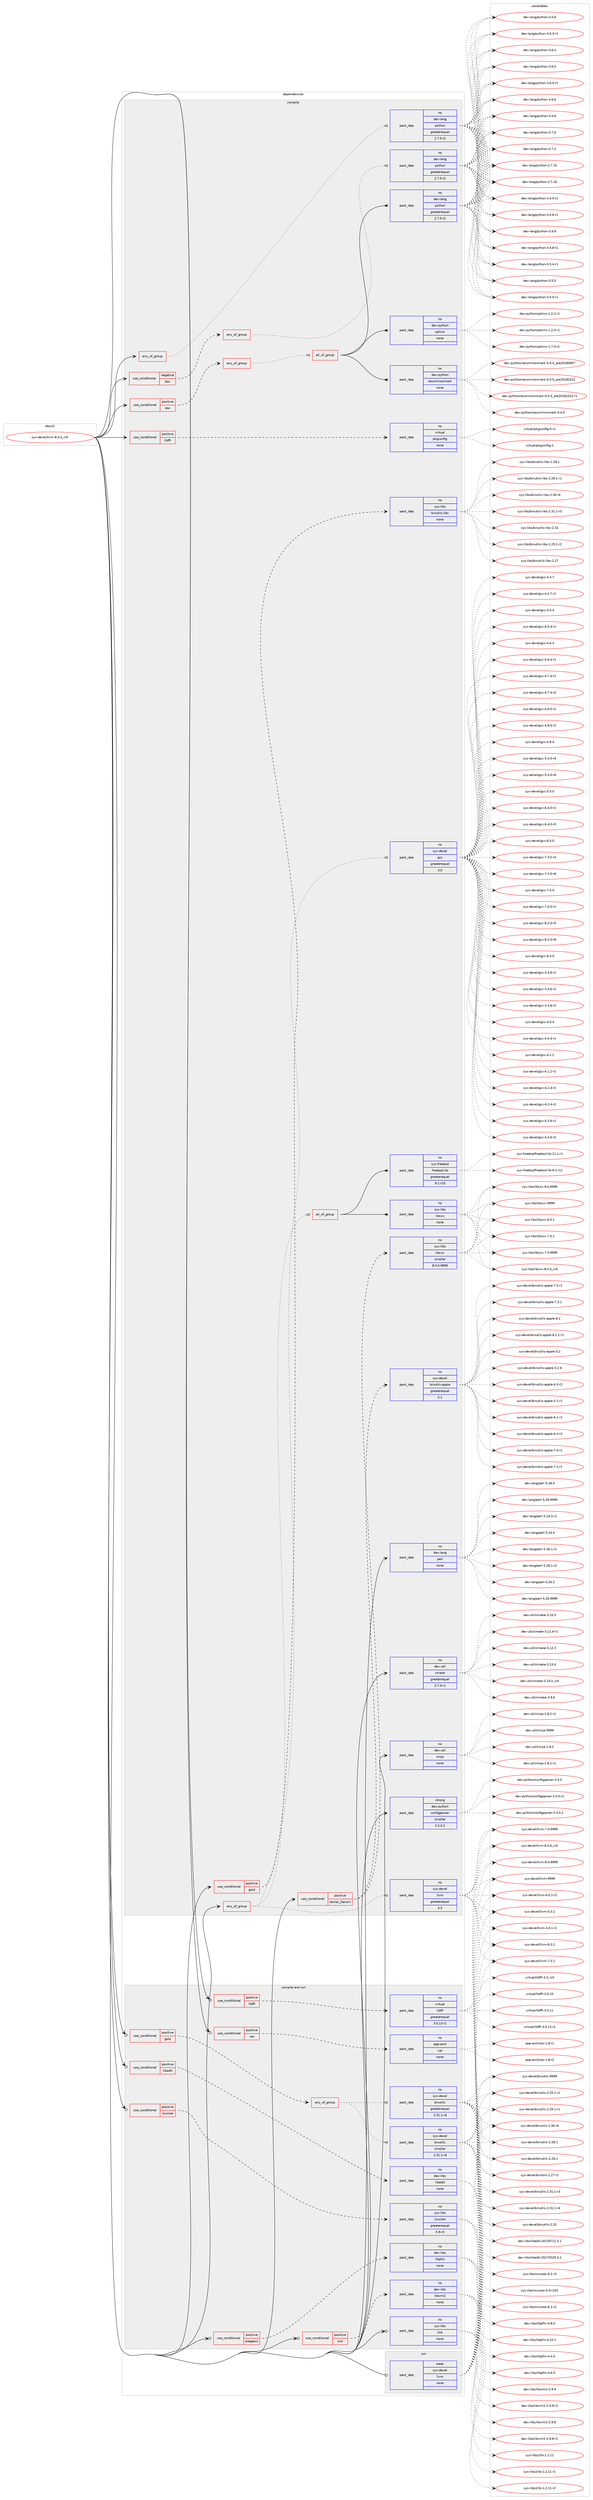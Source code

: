 digraph prolog {

# *************
# Graph options
# *************

newrank=true;
concentrate=true;
compound=true;
graph [rankdir=LR,fontname=Helvetica,fontsize=10,ranksep=1.5];#, ranksep=2.5, nodesep=0.2];
edge  [arrowhead=vee];
node  [fontname=Helvetica,fontsize=10];

# **********
# The ebuild
# **********

subgraph cluster_leftcol {
color=gray;
rank=same;
label=<<i>ebuild</i>>;
id [label="sys-devel/llvm-8.0.0_rc5", color=red, width=4, href="../sys-devel/llvm-8.0.0_rc5.svg"];
}

# ****************
# The dependencies
# ****************

subgraph cluster_midcol {
color=gray;
label=<<i>dependencies</i>>;
subgraph cluster_compile {
fillcolor="#eeeeee";
style=filled;
label=<<i>compile</i>>;
subgraph any65 {
dependency3183 [label=<<TABLE BORDER="0" CELLBORDER="1" CELLSPACING="0" CELLPADDING="4"><TR><TD CELLPADDING="10">any_of_group</TD></TR></TABLE>>, shape=none, color=red];subgraph pack2783 {
dependency3184 [label=<<TABLE BORDER="0" CELLBORDER="1" CELLSPACING="0" CELLPADDING="4" WIDTH="220"><TR><TD ROWSPAN="6" CELLPADDING="30">pack_dep</TD></TR><TR><TD WIDTH="110">no</TD></TR><TR><TD>dev-lang</TD></TR><TR><TD>python</TD></TR><TR><TD>greaterequal</TD></TR><TR><TD>2.7.5-r2</TD></TR></TABLE>>, shape=none, color=blue];
}
dependency3183:e -> dependency3184:w [weight=20,style="dotted",arrowhead="oinv"];
}
id:e -> dependency3183:w [weight=20,style="solid",arrowhead="vee"];
subgraph any66 {
dependency3185 [label=<<TABLE BORDER="0" CELLBORDER="1" CELLSPACING="0" CELLPADDING="4"><TR><TD CELLPADDING="10">any_of_group</TD></TR></TABLE>>, shape=none, color=red];subgraph pack2784 {
dependency3186 [label=<<TABLE BORDER="0" CELLBORDER="1" CELLSPACING="0" CELLPADDING="4" WIDTH="220"><TR><TD ROWSPAN="6" CELLPADDING="30">pack_dep</TD></TR><TR><TD WIDTH="110">no</TD></TR><TR><TD>sys-devel</TD></TR><TR><TD>gcc</TD></TR><TR><TD>greaterequal</TD></TR><TR><TD>3.0</TD></TR></TABLE>>, shape=none, color=blue];
}
dependency3185:e -> dependency3186:w [weight=20,style="dotted",arrowhead="oinv"];
subgraph pack2785 {
dependency3187 [label=<<TABLE BORDER="0" CELLBORDER="1" CELLSPACING="0" CELLPADDING="4" WIDTH="220"><TR><TD ROWSPAN="6" CELLPADDING="30">pack_dep</TD></TR><TR><TD WIDTH="110">no</TD></TR><TR><TD>sys-devel</TD></TR><TR><TD>llvm</TD></TR><TR><TD>greaterequal</TD></TR><TR><TD>3.5</TD></TR></TABLE>>, shape=none, color=blue];
}
dependency3185:e -> dependency3187:w [weight=20,style="dotted",arrowhead="oinv"];
subgraph all9 {
dependency3188 [label=<<TABLE BORDER="0" CELLBORDER="1" CELLSPACING="0" CELLPADDING="4"><TR><TD CELLPADDING="10">all_of_group</TD></TR></TABLE>>, shape=none, color=red];subgraph pack2786 {
dependency3189 [label=<<TABLE BORDER="0" CELLBORDER="1" CELLSPACING="0" CELLPADDING="4" WIDTH="220"><TR><TD ROWSPAN="6" CELLPADDING="30">pack_dep</TD></TR><TR><TD WIDTH="110">no</TD></TR><TR><TD>sys-freebsd</TD></TR><TR><TD>freebsd-lib</TD></TR><TR><TD>greaterequal</TD></TR><TR><TD>9.1-r10</TD></TR></TABLE>>, shape=none, color=blue];
}
dependency3188:e -> dependency3189:w [weight=20,style="solid",arrowhead="inv"];
subgraph pack2787 {
dependency3190 [label=<<TABLE BORDER="0" CELLBORDER="1" CELLSPACING="0" CELLPADDING="4" WIDTH="220"><TR><TD ROWSPAN="6" CELLPADDING="30">pack_dep</TD></TR><TR><TD WIDTH="110">no</TD></TR><TR><TD>sys-libs</TD></TR><TR><TD>libcxx</TD></TR><TR><TD>none</TD></TR><TR><TD></TD></TR></TABLE>>, shape=none, color=blue];
}
dependency3188:e -> dependency3190:w [weight=20,style="solid",arrowhead="inv"];
}
dependency3185:e -> dependency3188:w [weight=20,style="dotted",arrowhead="oinv"];
}
id:e -> dependency3185:w [weight=20,style="solid",arrowhead="vee"];
subgraph cond329 {
dependency3191 [label=<<TABLE BORDER="0" CELLBORDER="1" CELLSPACING="0" CELLPADDING="4"><TR><TD ROWSPAN="3" CELLPADDING="10">use_conditional</TD></TR><TR><TD>negative</TD></TR><TR><TD>doc</TD></TR></TABLE>>, shape=none, color=red];
subgraph any67 {
dependency3192 [label=<<TABLE BORDER="0" CELLBORDER="1" CELLSPACING="0" CELLPADDING="4"><TR><TD CELLPADDING="10">any_of_group</TD></TR></TABLE>>, shape=none, color=red];subgraph pack2788 {
dependency3193 [label=<<TABLE BORDER="0" CELLBORDER="1" CELLSPACING="0" CELLPADDING="4" WIDTH="220"><TR><TD ROWSPAN="6" CELLPADDING="30">pack_dep</TD></TR><TR><TD WIDTH="110">no</TD></TR><TR><TD>dev-lang</TD></TR><TR><TD>python</TD></TR><TR><TD>greaterequal</TD></TR><TR><TD>2.7.5-r2</TD></TR></TABLE>>, shape=none, color=blue];
}
dependency3192:e -> dependency3193:w [weight=20,style="dotted",arrowhead="oinv"];
}
dependency3191:e -> dependency3192:w [weight=20,style="dashed",arrowhead="vee"];
}
id:e -> dependency3191:w [weight=20,style="solid",arrowhead="vee"];
subgraph cond330 {
dependency3194 [label=<<TABLE BORDER="0" CELLBORDER="1" CELLSPACING="0" CELLPADDING="4"><TR><TD ROWSPAN="3" CELLPADDING="10">use_conditional</TD></TR><TR><TD>positive</TD></TR><TR><TD>doc</TD></TR></TABLE>>, shape=none, color=red];
subgraph any68 {
dependency3195 [label=<<TABLE BORDER="0" CELLBORDER="1" CELLSPACING="0" CELLPADDING="4"><TR><TD CELLPADDING="10">any_of_group</TD></TR></TABLE>>, shape=none, color=red];subgraph all10 {
dependency3196 [label=<<TABLE BORDER="0" CELLBORDER="1" CELLSPACING="0" CELLPADDING="4"><TR><TD CELLPADDING="10">all_of_group</TD></TR></TABLE>>, shape=none, color=red];subgraph pack2789 {
dependency3197 [label=<<TABLE BORDER="0" CELLBORDER="1" CELLSPACING="0" CELLPADDING="4" WIDTH="220"><TR><TD ROWSPAN="6" CELLPADDING="30">pack_dep</TD></TR><TR><TD WIDTH="110">no</TD></TR><TR><TD>dev-lang</TD></TR><TR><TD>python</TD></TR><TR><TD>greaterequal</TD></TR><TR><TD>2.7.5-r2</TD></TR></TABLE>>, shape=none, color=blue];
}
dependency3196:e -> dependency3197:w [weight=20,style="solid",arrowhead="inv"];
subgraph pack2790 {
dependency3198 [label=<<TABLE BORDER="0" CELLBORDER="1" CELLSPACING="0" CELLPADDING="4" WIDTH="220"><TR><TD ROWSPAN="6" CELLPADDING="30">pack_dep</TD></TR><TR><TD WIDTH="110">no</TD></TR><TR><TD>dev-python</TD></TR><TR><TD>recommonmark</TD></TR><TR><TD>none</TD></TR><TR><TD></TD></TR></TABLE>>, shape=none, color=blue];
}
dependency3196:e -> dependency3198:w [weight=20,style="solid",arrowhead="inv"];
subgraph pack2791 {
dependency3199 [label=<<TABLE BORDER="0" CELLBORDER="1" CELLSPACING="0" CELLPADDING="4" WIDTH="220"><TR><TD ROWSPAN="6" CELLPADDING="30">pack_dep</TD></TR><TR><TD WIDTH="110">no</TD></TR><TR><TD>dev-python</TD></TR><TR><TD>sphinx</TD></TR><TR><TD>none</TD></TR><TR><TD></TD></TR></TABLE>>, shape=none, color=blue];
}
dependency3196:e -> dependency3199:w [weight=20,style="solid",arrowhead="inv"];
}
dependency3195:e -> dependency3196:w [weight=20,style="dotted",arrowhead="oinv"];
}
dependency3194:e -> dependency3195:w [weight=20,style="dashed",arrowhead="vee"];
}
id:e -> dependency3194:w [weight=20,style="solid",arrowhead="vee"];
subgraph cond331 {
dependency3200 [label=<<TABLE BORDER="0" CELLBORDER="1" CELLSPACING="0" CELLPADDING="4"><TR><TD ROWSPAN="3" CELLPADDING="10">use_conditional</TD></TR><TR><TD>positive</TD></TR><TR><TD>gold</TD></TR></TABLE>>, shape=none, color=red];
subgraph pack2792 {
dependency3201 [label=<<TABLE BORDER="0" CELLBORDER="1" CELLSPACING="0" CELLPADDING="4" WIDTH="220"><TR><TD ROWSPAN="6" CELLPADDING="30">pack_dep</TD></TR><TR><TD WIDTH="110">no</TD></TR><TR><TD>sys-libs</TD></TR><TR><TD>binutils-libs</TD></TR><TR><TD>none</TD></TR><TR><TD></TD></TR></TABLE>>, shape=none, color=blue];
}
dependency3200:e -> dependency3201:w [weight=20,style="dashed",arrowhead="vee"];
}
id:e -> dependency3200:w [weight=20,style="solid",arrowhead="vee"];
subgraph cond332 {
dependency3202 [label=<<TABLE BORDER="0" CELLBORDER="1" CELLSPACING="0" CELLPADDING="4"><TR><TD ROWSPAN="3" CELLPADDING="10">use_conditional</TD></TR><TR><TD>positive</TD></TR><TR><TD>kernel_Darwin</TD></TR></TABLE>>, shape=none, color=red];
subgraph pack2793 {
dependency3203 [label=<<TABLE BORDER="0" CELLBORDER="1" CELLSPACING="0" CELLPADDING="4" WIDTH="220"><TR><TD ROWSPAN="6" CELLPADDING="30">pack_dep</TD></TR><TR><TD WIDTH="110">no</TD></TR><TR><TD>sys-libs</TD></TR><TR><TD>libcxx</TD></TR><TR><TD>smaller</TD></TR><TR><TD>8.0.0.9999</TD></TR></TABLE>>, shape=none, color=blue];
}
dependency3202:e -> dependency3203:w [weight=20,style="dashed",arrowhead="vee"];
subgraph pack2794 {
dependency3204 [label=<<TABLE BORDER="0" CELLBORDER="1" CELLSPACING="0" CELLPADDING="4" WIDTH="220"><TR><TD ROWSPAN="6" CELLPADDING="30">pack_dep</TD></TR><TR><TD WIDTH="110">no</TD></TR><TR><TD>sys-devel</TD></TR><TR><TD>binutils-apple</TD></TR><TR><TD>greaterequal</TD></TR><TR><TD>5.1</TD></TR></TABLE>>, shape=none, color=blue];
}
dependency3202:e -> dependency3204:w [weight=20,style="dashed",arrowhead="vee"];
}
id:e -> dependency3202:w [weight=20,style="solid",arrowhead="vee"];
subgraph cond333 {
dependency3205 [label=<<TABLE BORDER="0" CELLBORDER="1" CELLSPACING="0" CELLPADDING="4"><TR><TD ROWSPAN="3" CELLPADDING="10">use_conditional</TD></TR><TR><TD>positive</TD></TR><TR><TD>libffi</TD></TR></TABLE>>, shape=none, color=red];
subgraph pack2795 {
dependency3206 [label=<<TABLE BORDER="0" CELLBORDER="1" CELLSPACING="0" CELLPADDING="4" WIDTH="220"><TR><TD ROWSPAN="6" CELLPADDING="30">pack_dep</TD></TR><TR><TD WIDTH="110">no</TD></TR><TR><TD>virtual</TD></TR><TR><TD>pkgconfig</TD></TR><TR><TD>none</TD></TR><TR><TD></TD></TR></TABLE>>, shape=none, color=blue];
}
dependency3205:e -> dependency3206:w [weight=20,style="dashed",arrowhead="vee"];
}
id:e -> dependency3205:w [weight=20,style="solid",arrowhead="vee"];
subgraph pack2796 {
dependency3207 [label=<<TABLE BORDER="0" CELLBORDER="1" CELLSPACING="0" CELLPADDING="4" WIDTH="220"><TR><TD ROWSPAN="6" CELLPADDING="30">pack_dep</TD></TR><TR><TD WIDTH="110">no</TD></TR><TR><TD>dev-lang</TD></TR><TR><TD>perl</TD></TR><TR><TD>none</TD></TR><TR><TD></TD></TR></TABLE>>, shape=none, color=blue];
}
id:e -> dependency3207:w [weight=20,style="solid",arrowhead="vee"];
subgraph pack2797 {
dependency3208 [label=<<TABLE BORDER="0" CELLBORDER="1" CELLSPACING="0" CELLPADDING="4" WIDTH="220"><TR><TD ROWSPAN="6" CELLPADDING="30">pack_dep</TD></TR><TR><TD WIDTH="110">no</TD></TR><TR><TD>dev-util</TD></TR><TR><TD>cmake</TD></TR><TR><TD>greaterequal</TD></TR><TR><TD>3.7.0-r1</TD></TR></TABLE>>, shape=none, color=blue];
}
id:e -> dependency3208:w [weight=20,style="solid",arrowhead="vee"];
subgraph pack2798 {
dependency3209 [label=<<TABLE BORDER="0" CELLBORDER="1" CELLSPACING="0" CELLPADDING="4" WIDTH="220"><TR><TD ROWSPAN="6" CELLPADDING="30">pack_dep</TD></TR><TR><TD WIDTH="110">no</TD></TR><TR><TD>dev-util</TD></TR><TR><TD>ninja</TD></TR><TR><TD>none</TD></TR><TR><TD></TD></TR></TABLE>>, shape=none, color=blue];
}
id:e -> dependency3209:w [weight=20,style="solid",arrowhead="vee"];
subgraph pack2799 {
dependency3210 [label=<<TABLE BORDER="0" CELLBORDER="1" CELLSPACING="0" CELLPADDING="4" WIDTH="220"><TR><TD ROWSPAN="6" CELLPADDING="30">pack_dep</TD></TR><TR><TD WIDTH="110">strong</TD></TR><TR><TD>dev-python</TD></TR><TR><TD>configparser</TD></TR><TR><TD>smaller</TD></TR><TR><TD>3.3.0.2</TD></TR></TABLE>>, shape=none, color=blue];
}
id:e -> dependency3210:w [weight=20,style="solid",arrowhead="vee"];
}
subgraph cluster_compileandrun {
fillcolor="#eeeeee";
style=filled;
label=<<i>compile and run</i>>;
subgraph cond334 {
dependency3211 [label=<<TABLE BORDER="0" CELLBORDER="1" CELLSPACING="0" CELLPADDING="4"><TR><TD ROWSPAN="3" CELLPADDING="10">use_conditional</TD></TR><TR><TD>positive</TD></TR><TR><TD>exegesis</TD></TR></TABLE>>, shape=none, color=red];
subgraph pack2800 {
dependency3212 [label=<<TABLE BORDER="0" CELLBORDER="1" CELLSPACING="0" CELLPADDING="4" WIDTH="220"><TR><TD ROWSPAN="6" CELLPADDING="30">pack_dep</TD></TR><TR><TD WIDTH="110">no</TD></TR><TR><TD>dev-libs</TD></TR><TR><TD>libpfm</TD></TR><TR><TD>none</TD></TR><TR><TD></TD></TR></TABLE>>, shape=none, color=blue];
}
dependency3211:e -> dependency3212:w [weight=20,style="dashed",arrowhead="vee"];
}
id:e -> dependency3211:w [weight=20,style="solid",arrowhead="odotvee"];
subgraph cond335 {
dependency3213 [label=<<TABLE BORDER="0" CELLBORDER="1" CELLSPACING="0" CELLPADDING="4"><TR><TD ROWSPAN="3" CELLPADDING="10">use_conditional</TD></TR><TR><TD>positive</TD></TR><TR><TD>gold</TD></TR></TABLE>>, shape=none, color=red];
subgraph any69 {
dependency3214 [label=<<TABLE BORDER="0" CELLBORDER="1" CELLSPACING="0" CELLPADDING="4"><TR><TD CELLPADDING="10">any_of_group</TD></TR></TABLE>>, shape=none, color=red];subgraph pack2801 {
dependency3215 [label=<<TABLE BORDER="0" CELLBORDER="1" CELLSPACING="0" CELLPADDING="4" WIDTH="220"><TR><TD ROWSPAN="6" CELLPADDING="30">pack_dep</TD></TR><TR><TD WIDTH="110">no</TD></TR><TR><TD>sys-devel</TD></TR><TR><TD>binutils</TD></TR><TR><TD>greaterequal</TD></TR><TR><TD>2.31.1-r4</TD></TR></TABLE>>, shape=none, color=blue];
}
dependency3214:e -> dependency3215:w [weight=20,style="dotted",arrowhead="oinv"];
subgraph pack2802 {
dependency3216 [label=<<TABLE BORDER="0" CELLBORDER="1" CELLSPACING="0" CELLPADDING="4" WIDTH="220"><TR><TD ROWSPAN="6" CELLPADDING="30">pack_dep</TD></TR><TR><TD WIDTH="110">no</TD></TR><TR><TD>sys-devel</TD></TR><TR><TD>binutils</TD></TR><TR><TD>smaller</TD></TR><TR><TD>2.31.1-r4</TD></TR></TABLE>>, shape=none, color=blue];
}
dependency3214:e -> dependency3216:w [weight=20,style="dotted",arrowhead="oinv"];
}
dependency3213:e -> dependency3214:w [weight=20,style="dashed",arrowhead="vee"];
}
id:e -> dependency3213:w [weight=20,style="solid",arrowhead="odotvee"];
subgraph cond336 {
dependency3217 [label=<<TABLE BORDER="0" CELLBORDER="1" CELLSPACING="0" CELLPADDING="4"><TR><TD ROWSPAN="3" CELLPADDING="10">use_conditional</TD></TR><TR><TD>positive</TD></TR><TR><TD>libedit</TD></TR></TABLE>>, shape=none, color=red];
subgraph pack2803 {
dependency3218 [label=<<TABLE BORDER="0" CELLBORDER="1" CELLSPACING="0" CELLPADDING="4" WIDTH="220"><TR><TD ROWSPAN="6" CELLPADDING="30">pack_dep</TD></TR><TR><TD WIDTH="110">no</TD></TR><TR><TD>dev-libs</TD></TR><TR><TD>libedit</TD></TR><TR><TD>none</TD></TR><TR><TD></TD></TR></TABLE>>, shape=none, color=blue];
}
dependency3217:e -> dependency3218:w [weight=20,style="dashed",arrowhead="vee"];
}
id:e -> dependency3217:w [weight=20,style="solid",arrowhead="odotvee"];
subgraph cond337 {
dependency3219 [label=<<TABLE BORDER="0" CELLBORDER="1" CELLSPACING="0" CELLPADDING="4"><TR><TD ROWSPAN="3" CELLPADDING="10">use_conditional</TD></TR><TR><TD>positive</TD></TR><TR><TD>libffi</TD></TR></TABLE>>, shape=none, color=red];
subgraph pack2804 {
dependency3220 [label=<<TABLE BORDER="0" CELLBORDER="1" CELLSPACING="0" CELLPADDING="4" WIDTH="220"><TR><TD ROWSPAN="6" CELLPADDING="30">pack_dep</TD></TR><TR><TD WIDTH="110">no</TD></TR><TR><TD>virtual</TD></TR><TR><TD>libffi</TD></TR><TR><TD>greaterequal</TD></TR><TR><TD>3.0.13-r1</TD></TR></TABLE>>, shape=none, color=blue];
}
dependency3219:e -> dependency3220:w [weight=20,style="dashed",arrowhead="vee"];
}
id:e -> dependency3219:w [weight=20,style="solid",arrowhead="odotvee"];
subgraph cond338 {
dependency3221 [label=<<TABLE BORDER="0" CELLBORDER="1" CELLSPACING="0" CELLPADDING="4"><TR><TD ROWSPAN="3" CELLPADDING="10">use_conditional</TD></TR><TR><TD>positive</TD></TR><TR><TD>ncurses</TD></TR></TABLE>>, shape=none, color=red];
subgraph pack2805 {
dependency3222 [label=<<TABLE BORDER="0" CELLBORDER="1" CELLSPACING="0" CELLPADDING="4" WIDTH="220"><TR><TD ROWSPAN="6" CELLPADDING="30">pack_dep</TD></TR><TR><TD WIDTH="110">no</TD></TR><TR><TD>sys-libs</TD></TR><TR><TD>ncurses</TD></TR><TR><TD>greaterequal</TD></TR><TR><TD>5.9-r3</TD></TR></TABLE>>, shape=none, color=blue];
}
dependency3221:e -> dependency3222:w [weight=20,style="dashed",arrowhead="vee"];
}
id:e -> dependency3221:w [weight=20,style="solid",arrowhead="odotvee"];
subgraph cond339 {
dependency3223 [label=<<TABLE BORDER="0" CELLBORDER="1" CELLSPACING="0" CELLPADDING="4"><TR><TD ROWSPAN="3" CELLPADDING="10">use_conditional</TD></TR><TR><TD>positive</TD></TR><TR><TD>xar</TD></TR></TABLE>>, shape=none, color=red];
subgraph pack2806 {
dependency3224 [label=<<TABLE BORDER="0" CELLBORDER="1" CELLSPACING="0" CELLPADDING="4" WIDTH="220"><TR><TD ROWSPAN="6" CELLPADDING="30">pack_dep</TD></TR><TR><TD WIDTH="110">no</TD></TR><TR><TD>app-arch</TD></TR><TR><TD>xar</TD></TR><TR><TD>none</TD></TR><TR><TD></TD></TR></TABLE>>, shape=none, color=blue];
}
dependency3223:e -> dependency3224:w [weight=20,style="dashed",arrowhead="vee"];
}
id:e -> dependency3223:w [weight=20,style="solid",arrowhead="odotvee"];
subgraph cond340 {
dependency3225 [label=<<TABLE BORDER="0" CELLBORDER="1" CELLSPACING="0" CELLPADDING="4"><TR><TD ROWSPAN="3" CELLPADDING="10">use_conditional</TD></TR><TR><TD>positive</TD></TR><TR><TD>xml</TD></TR></TABLE>>, shape=none, color=red];
subgraph pack2807 {
dependency3226 [label=<<TABLE BORDER="0" CELLBORDER="1" CELLSPACING="0" CELLPADDING="4" WIDTH="220"><TR><TD ROWSPAN="6" CELLPADDING="30">pack_dep</TD></TR><TR><TD WIDTH="110">no</TD></TR><TR><TD>dev-libs</TD></TR><TR><TD>libxml2</TD></TR><TR><TD>none</TD></TR><TR><TD></TD></TR></TABLE>>, shape=none, color=blue];
}
dependency3225:e -> dependency3226:w [weight=20,style="dashed",arrowhead="vee"];
}
id:e -> dependency3225:w [weight=20,style="solid",arrowhead="odotvee"];
subgraph pack2808 {
dependency3227 [label=<<TABLE BORDER="0" CELLBORDER="1" CELLSPACING="0" CELLPADDING="4" WIDTH="220"><TR><TD ROWSPAN="6" CELLPADDING="30">pack_dep</TD></TR><TR><TD WIDTH="110">no</TD></TR><TR><TD>sys-libs</TD></TR><TR><TD>zlib</TD></TR><TR><TD>none</TD></TR><TR><TD></TD></TR></TABLE>>, shape=none, color=blue];
}
id:e -> dependency3227:w [weight=20,style="solid",arrowhead="odotvee"];
}
subgraph cluster_run {
fillcolor="#eeeeee";
style=filled;
label=<<i>run</i>>;
subgraph pack2809 {
dependency3228 [label=<<TABLE BORDER="0" CELLBORDER="1" CELLSPACING="0" CELLPADDING="4" WIDTH="220"><TR><TD ROWSPAN="6" CELLPADDING="30">pack_dep</TD></TR><TR><TD WIDTH="110">weak</TD></TR><TR><TD>sys-devel</TD></TR><TR><TD>llvm</TD></TR><TR><TD>none</TD></TR><TR><TD></TD></TR></TABLE>>, shape=none, color=blue];
}
id:e -> dependency3228:w [weight=20,style="solid",arrowhead="odot"];
}
}

# **************
# The candidates
# **************

subgraph cluster_choices {
rank=same;
color=gray;
label=<<i>candidates</i>>;

subgraph choice2783 {
color=black;
nodesep=1;
choice10010111845108971101034711212111610411111045504655464953 [label="dev-lang/python-2.7.15", color=red, width=4,href="../dev-lang/python-2.7.15.svg"];
choice10010111845108971101034711212111610411111045504655464954 [label="dev-lang/python-2.7.16", color=red, width=4,href="../dev-lang/python-2.7.16.svg"];
choice1001011184510897110103471121211161041111104551465246534511449 [label="dev-lang/python-3.4.5-r1", color=red, width=4,href="../dev-lang/python-3.4.5-r1.svg"];
choice1001011184510897110103471121211161041111104551465246544511449 [label="dev-lang/python-3.4.6-r1", color=red, width=4,href="../dev-lang/python-3.4.6-r1.svg"];
choice100101118451089711010347112121116104111110455146524656 [label="dev-lang/python-3.4.8", color=red, width=4,href="../dev-lang/python-3.4.8.svg"];
choice1001011184510897110103471121211161041111104551465246564511449 [label="dev-lang/python-3.4.8-r1", color=red, width=4,href="../dev-lang/python-3.4.8-r1.svg"];
choice1001011184510897110103471121211161041111104551465346524511449 [label="dev-lang/python-3.5.4-r1", color=red, width=4,href="../dev-lang/python-3.5.4-r1.svg"];
choice100101118451089711010347112121116104111110455146534653 [label="dev-lang/python-3.5.5", color=red, width=4,href="../dev-lang/python-3.5.5.svg"];
choice1001011184510897110103471121211161041111104551465346534511449 [label="dev-lang/python-3.5.5-r1", color=red, width=4,href="../dev-lang/python-3.5.5-r1.svg"];
choice100101118451089711010347112121116104111110455146534654 [label="dev-lang/python-3.5.6", color=red, width=4,href="../dev-lang/python-3.5.6.svg"];
choice1001011184510897110103471121211161041111104551465446514511449 [label="dev-lang/python-3.6.3-r1", color=red, width=4,href="../dev-lang/python-3.6.3-r1.svg"];
choice100101118451089711010347112121116104111110455146544652 [label="dev-lang/python-3.6.4", color=red, width=4,href="../dev-lang/python-3.6.4.svg"];
choice100101118451089711010347112121116104111110455146544653 [label="dev-lang/python-3.6.5", color=red, width=4,href="../dev-lang/python-3.6.5.svg"];
choice1001011184510897110103471121211161041111104551465446534511449 [label="dev-lang/python-3.6.5-r1", color=red, width=4,href="../dev-lang/python-3.6.5-r1.svg"];
choice100101118451089711010347112121116104111110455146544654 [label="dev-lang/python-3.6.6", color=red, width=4,href="../dev-lang/python-3.6.6.svg"];
choice100101118451089711010347112121116104111110455146544656 [label="dev-lang/python-3.6.8", color=red, width=4,href="../dev-lang/python-3.6.8.svg"];
choice100101118451089711010347112121116104111110455146554648 [label="dev-lang/python-3.7.0", color=red, width=4,href="../dev-lang/python-3.7.0.svg"];
choice100101118451089711010347112121116104111110455146554650 [label="dev-lang/python-3.7.2", color=red, width=4,href="../dev-lang/python-3.7.2.svg"];
dependency3184:e -> choice10010111845108971101034711212111610411111045504655464953:w [style=dotted,weight="100"];
dependency3184:e -> choice10010111845108971101034711212111610411111045504655464954:w [style=dotted,weight="100"];
dependency3184:e -> choice1001011184510897110103471121211161041111104551465246534511449:w [style=dotted,weight="100"];
dependency3184:e -> choice1001011184510897110103471121211161041111104551465246544511449:w [style=dotted,weight="100"];
dependency3184:e -> choice100101118451089711010347112121116104111110455146524656:w [style=dotted,weight="100"];
dependency3184:e -> choice1001011184510897110103471121211161041111104551465246564511449:w [style=dotted,weight="100"];
dependency3184:e -> choice1001011184510897110103471121211161041111104551465346524511449:w [style=dotted,weight="100"];
dependency3184:e -> choice100101118451089711010347112121116104111110455146534653:w [style=dotted,weight="100"];
dependency3184:e -> choice1001011184510897110103471121211161041111104551465346534511449:w [style=dotted,weight="100"];
dependency3184:e -> choice100101118451089711010347112121116104111110455146534654:w [style=dotted,weight="100"];
dependency3184:e -> choice1001011184510897110103471121211161041111104551465446514511449:w [style=dotted,weight="100"];
dependency3184:e -> choice100101118451089711010347112121116104111110455146544652:w [style=dotted,weight="100"];
dependency3184:e -> choice100101118451089711010347112121116104111110455146544653:w [style=dotted,weight="100"];
dependency3184:e -> choice1001011184510897110103471121211161041111104551465446534511449:w [style=dotted,weight="100"];
dependency3184:e -> choice100101118451089711010347112121116104111110455146544654:w [style=dotted,weight="100"];
dependency3184:e -> choice100101118451089711010347112121116104111110455146544656:w [style=dotted,weight="100"];
dependency3184:e -> choice100101118451089711010347112121116104111110455146554648:w [style=dotted,weight="100"];
dependency3184:e -> choice100101118451089711010347112121116104111110455146554650:w [style=dotted,weight="100"];
}
subgraph choice2784 {
color=black;
nodesep=1;
choice115121115451001011181011084710399994551465146544511449 [label="sys-devel/gcc-3.3.6-r1", color=red, width=4,href="../sys-devel/gcc-3.3.6-r1.svg"];
choice115121115451001011181011084710399994551465146544511450 [label="sys-devel/gcc-3.3.6-r2", color=red, width=4,href="../sys-devel/gcc-3.3.6-r2.svg"];
choice115121115451001011181011084710399994551465246544511450 [label="sys-devel/gcc-3.4.6-r2", color=red, width=4,href="../sys-devel/gcc-3.4.6-r2.svg"];
choice11512111545100101118101108471039999455246484652 [label="sys-devel/gcc-4.0.4", color=red, width=4,href="../sys-devel/gcc-4.0.4.svg"];
choice115121115451001011181011084710399994552464846524511449 [label="sys-devel/gcc-4.0.4-r1", color=red, width=4,href="../sys-devel/gcc-4.0.4-r1.svg"];
choice11512111545100101118101108471039999455246494650 [label="sys-devel/gcc-4.1.2", color=red, width=4,href="../sys-devel/gcc-4.1.2.svg"];
choice115121115451001011181011084710399994552464946504511449 [label="sys-devel/gcc-4.1.2-r1", color=red, width=4,href="../sys-devel/gcc-4.1.2-r1.svg"];
choice115121115451001011181011084710399994552465046524511449 [label="sys-devel/gcc-4.2.4-r1", color=red, width=4,href="../sys-devel/gcc-4.2.4-r1.svg"];
choice115121115451001011181011084710399994552465046524511450 [label="sys-devel/gcc-4.2.4-r2", color=red, width=4,href="../sys-devel/gcc-4.2.4-r2.svg"];
choice115121115451001011181011084710399994552465146544511449 [label="sys-devel/gcc-4.3.6-r1", color=red, width=4,href="../sys-devel/gcc-4.3.6-r1.svg"];
choice115121115451001011181011084710399994552465146544511450 [label="sys-devel/gcc-4.3.6-r2", color=red, width=4,href="../sys-devel/gcc-4.3.6-r2.svg"];
choice11512111545100101118101108471039999455246524655 [label="sys-devel/gcc-4.4.7", color=red, width=4,href="../sys-devel/gcc-4.4.7.svg"];
choice115121115451001011181011084710399994552465246554511449 [label="sys-devel/gcc-4.4.7-r1", color=red, width=4,href="../sys-devel/gcc-4.4.7-r1.svg"];
choice11512111545100101118101108471039999455246534652 [label="sys-devel/gcc-4.5.4", color=red, width=4,href="../sys-devel/gcc-4.5.4.svg"];
choice115121115451001011181011084710399994552465346524511449 [label="sys-devel/gcc-4.5.4-r1", color=red, width=4,href="../sys-devel/gcc-4.5.4-r1.svg"];
choice11512111545100101118101108471039999455246544652 [label="sys-devel/gcc-4.6.4", color=red, width=4,href="../sys-devel/gcc-4.6.4.svg"];
choice115121115451001011181011084710399994552465446524511449 [label="sys-devel/gcc-4.6.4-r1", color=red, width=4,href="../sys-devel/gcc-4.6.4-r1.svg"];
choice115121115451001011181011084710399994552465546524511449 [label="sys-devel/gcc-4.7.4-r1", color=red, width=4,href="../sys-devel/gcc-4.7.4-r1.svg"];
choice115121115451001011181011084710399994552465546524511450 [label="sys-devel/gcc-4.7.4-r2", color=red, width=4,href="../sys-devel/gcc-4.7.4-r2.svg"];
choice115121115451001011181011084710399994552465646534511449 [label="sys-devel/gcc-4.8.5-r1", color=red, width=4,href="../sys-devel/gcc-4.8.5-r1.svg"];
choice115121115451001011181011084710399994552465646534511450 [label="sys-devel/gcc-4.8.5-r2", color=red, width=4,href="../sys-devel/gcc-4.8.5-r2.svg"];
choice11512111545100101118101108471039999455246574652 [label="sys-devel/gcc-4.9.4", color=red, width=4,href="../sys-devel/gcc-4.9.4.svg"];
choice115121115451001011181011084710399994553465246484511452 [label="sys-devel/gcc-5.4.0-r4", color=red, width=4,href="../sys-devel/gcc-5.4.0-r4.svg"];
choice115121115451001011181011084710399994553465246484511454 [label="sys-devel/gcc-5.4.0-r6", color=red, width=4,href="../sys-devel/gcc-5.4.0-r6.svg"];
choice11512111545100101118101108471039999455346534648 [label="sys-devel/gcc-5.5.0", color=red, width=4,href="../sys-devel/gcc-5.5.0.svg"];
choice115121115451001011181011084710399994554465246484511449 [label="sys-devel/gcc-6.4.0-r1", color=red, width=4,href="../sys-devel/gcc-6.4.0-r1.svg"];
choice115121115451001011181011084710399994554465246484511453 [label="sys-devel/gcc-6.4.0-r5", color=red, width=4,href="../sys-devel/gcc-6.4.0-r5.svg"];
choice11512111545100101118101108471039999455446534648 [label="sys-devel/gcc-6.5.0", color=red, width=4,href="../sys-devel/gcc-6.5.0.svg"];
choice115121115451001011181011084710399994555465146484511451 [label="sys-devel/gcc-7.3.0-r3", color=red, width=4,href="../sys-devel/gcc-7.3.0-r3.svg"];
choice115121115451001011181011084710399994555465146484511454 [label="sys-devel/gcc-7.3.0-r6", color=red, width=4,href="../sys-devel/gcc-7.3.0-r6.svg"];
choice11512111545100101118101108471039999455546524648 [label="sys-devel/gcc-7.4.0", color=red, width=4,href="../sys-devel/gcc-7.4.0.svg"];
choice115121115451001011181011084710399994555465246484511449 [label="sys-devel/gcc-7.4.0-r1", color=red, width=4,href="../sys-devel/gcc-7.4.0-r1.svg"];
choice115121115451001011181011084710399994556465046484511453 [label="sys-devel/gcc-8.2.0-r5", color=red, width=4,href="../sys-devel/gcc-8.2.0-r5.svg"];
choice115121115451001011181011084710399994556465046484511454 [label="sys-devel/gcc-8.2.0-r6", color=red, width=4,href="../sys-devel/gcc-8.2.0-r6.svg"];
choice11512111545100101118101108471039999455646514648 [label="sys-devel/gcc-8.3.0", color=red, width=4,href="../sys-devel/gcc-8.3.0.svg"];
dependency3186:e -> choice115121115451001011181011084710399994551465146544511449:w [style=dotted,weight="100"];
dependency3186:e -> choice115121115451001011181011084710399994551465146544511450:w [style=dotted,weight="100"];
dependency3186:e -> choice115121115451001011181011084710399994551465246544511450:w [style=dotted,weight="100"];
dependency3186:e -> choice11512111545100101118101108471039999455246484652:w [style=dotted,weight="100"];
dependency3186:e -> choice115121115451001011181011084710399994552464846524511449:w [style=dotted,weight="100"];
dependency3186:e -> choice11512111545100101118101108471039999455246494650:w [style=dotted,weight="100"];
dependency3186:e -> choice115121115451001011181011084710399994552464946504511449:w [style=dotted,weight="100"];
dependency3186:e -> choice115121115451001011181011084710399994552465046524511449:w [style=dotted,weight="100"];
dependency3186:e -> choice115121115451001011181011084710399994552465046524511450:w [style=dotted,weight="100"];
dependency3186:e -> choice115121115451001011181011084710399994552465146544511449:w [style=dotted,weight="100"];
dependency3186:e -> choice115121115451001011181011084710399994552465146544511450:w [style=dotted,weight="100"];
dependency3186:e -> choice11512111545100101118101108471039999455246524655:w [style=dotted,weight="100"];
dependency3186:e -> choice115121115451001011181011084710399994552465246554511449:w [style=dotted,weight="100"];
dependency3186:e -> choice11512111545100101118101108471039999455246534652:w [style=dotted,weight="100"];
dependency3186:e -> choice115121115451001011181011084710399994552465346524511449:w [style=dotted,weight="100"];
dependency3186:e -> choice11512111545100101118101108471039999455246544652:w [style=dotted,weight="100"];
dependency3186:e -> choice115121115451001011181011084710399994552465446524511449:w [style=dotted,weight="100"];
dependency3186:e -> choice115121115451001011181011084710399994552465546524511449:w [style=dotted,weight="100"];
dependency3186:e -> choice115121115451001011181011084710399994552465546524511450:w [style=dotted,weight="100"];
dependency3186:e -> choice115121115451001011181011084710399994552465646534511449:w [style=dotted,weight="100"];
dependency3186:e -> choice115121115451001011181011084710399994552465646534511450:w [style=dotted,weight="100"];
dependency3186:e -> choice11512111545100101118101108471039999455246574652:w [style=dotted,weight="100"];
dependency3186:e -> choice115121115451001011181011084710399994553465246484511452:w [style=dotted,weight="100"];
dependency3186:e -> choice115121115451001011181011084710399994553465246484511454:w [style=dotted,weight="100"];
dependency3186:e -> choice11512111545100101118101108471039999455346534648:w [style=dotted,weight="100"];
dependency3186:e -> choice115121115451001011181011084710399994554465246484511449:w [style=dotted,weight="100"];
dependency3186:e -> choice115121115451001011181011084710399994554465246484511453:w [style=dotted,weight="100"];
dependency3186:e -> choice11512111545100101118101108471039999455446534648:w [style=dotted,weight="100"];
dependency3186:e -> choice115121115451001011181011084710399994555465146484511451:w [style=dotted,weight="100"];
dependency3186:e -> choice115121115451001011181011084710399994555465146484511454:w [style=dotted,weight="100"];
dependency3186:e -> choice11512111545100101118101108471039999455546524648:w [style=dotted,weight="100"];
dependency3186:e -> choice115121115451001011181011084710399994555465246484511449:w [style=dotted,weight="100"];
dependency3186:e -> choice115121115451001011181011084710399994556465046484511453:w [style=dotted,weight="100"];
dependency3186:e -> choice115121115451001011181011084710399994556465046484511454:w [style=dotted,weight="100"];
dependency3186:e -> choice11512111545100101118101108471039999455646514648:w [style=dotted,weight="100"];
}
subgraph choice2785 {
color=black;
nodesep=1;
choice11512111545100101118101108471081081181094552464846494511449 [label="sys-devel/llvm-4.0.1-r1", color=red, width=4,href="../sys-devel/llvm-4.0.1-r1.svg"];
choice1151211154510010111810110847108108118109455346484650 [label="sys-devel/llvm-5.0.2", color=red, width=4,href="../sys-devel/llvm-5.0.2.svg"];
choice1151211154510010111810110847108108118109455446484649 [label="sys-devel/llvm-6.0.1", color=red, width=4,href="../sys-devel/llvm-6.0.1.svg"];
choice11512111545100101118101108471081081181094554464846494511450 [label="sys-devel/llvm-6.0.1-r2", color=red, width=4,href="../sys-devel/llvm-6.0.1-r2.svg"];
choice1151211154510010111810110847108108118109455546484649 [label="sys-devel/llvm-7.0.1", color=red, width=4,href="../sys-devel/llvm-7.0.1.svg"];
choice1151211154510010111810110847108108118109455546484657575757 [label="sys-devel/llvm-7.0.9999", color=red, width=4,href="../sys-devel/llvm-7.0.9999.svg"];
choice1151211154510010111810110847108108118109455646484648951149953 [label="sys-devel/llvm-8.0.0_rc5", color=red, width=4,href="../sys-devel/llvm-8.0.0_rc5.svg"];
choice1151211154510010111810110847108108118109455646484657575757 [label="sys-devel/llvm-8.0.9999", color=red, width=4,href="../sys-devel/llvm-8.0.9999.svg"];
choice11512111545100101118101108471081081181094557575757 [label="sys-devel/llvm-9999", color=red, width=4,href="../sys-devel/llvm-9999.svg"];
dependency3187:e -> choice11512111545100101118101108471081081181094552464846494511449:w [style=dotted,weight="100"];
dependency3187:e -> choice1151211154510010111810110847108108118109455346484650:w [style=dotted,weight="100"];
dependency3187:e -> choice1151211154510010111810110847108108118109455446484649:w [style=dotted,weight="100"];
dependency3187:e -> choice11512111545100101118101108471081081181094554464846494511450:w [style=dotted,weight="100"];
dependency3187:e -> choice1151211154510010111810110847108108118109455546484649:w [style=dotted,weight="100"];
dependency3187:e -> choice1151211154510010111810110847108108118109455546484657575757:w [style=dotted,weight="100"];
dependency3187:e -> choice1151211154510010111810110847108108118109455646484648951149953:w [style=dotted,weight="100"];
dependency3187:e -> choice1151211154510010111810110847108108118109455646484657575757:w [style=dotted,weight="100"];
dependency3187:e -> choice11512111545100101118101108471081081181094557575757:w [style=dotted,weight="100"];
}
subgraph choice2786 {
color=black;
nodesep=1;
choice11512111545102114101101981151004710211410110198115100451081059845494946494511449 [label="sys-freebsd/freebsd-lib-11.1-r1", color=red, width=4,href="../sys-freebsd/freebsd-lib-11.1-r1.svg"];
choice11512111545102114101101981151004710211410110198115100451081059845574649451144949 [label="sys-freebsd/freebsd-lib-9.1-r11", color=red, width=4,href="../sys-freebsd/freebsd-lib-9.1-r11.svg"];
dependency3189:e -> choice11512111545102114101101981151004710211410110198115100451081059845494946494511449:w [style=dotted,weight="100"];
dependency3189:e -> choice11512111545102114101101981151004710211410110198115100451081059845574649451144949:w [style=dotted,weight="100"];
}
subgraph choice2787 {
color=black;
nodesep=1;
choice1151211154510810598115471081059899120120455446484649 [label="sys-libs/libcxx-6.0.1", color=red, width=4,href="../sys-libs/libcxx-6.0.1.svg"];
choice1151211154510810598115471081059899120120455546484649 [label="sys-libs/libcxx-7.0.1", color=red, width=4,href="../sys-libs/libcxx-7.0.1.svg"];
choice1151211154510810598115471081059899120120455546484657575757 [label="sys-libs/libcxx-7.0.9999", color=red, width=4,href="../sys-libs/libcxx-7.0.9999.svg"];
choice1151211154510810598115471081059899120120455646484648951149953 [label="sys-libs/libcxx-8.0.0_rc5", color=red, width=4,href="../sys-libs/libcxx-8.0.0_rc5.svg"];
choice1151211154510810598115471081059899120120455646484657575757 [label="sys-libs/libcxx-8.0.9999", color=red, width=4,href="../sys-libs/libcxx-8.0.9999.svg"];
choice11512111545108105981154710810598991201204557575757 [label="sys-libs/libcxx-9999", color=red, width=4,href="../sys-libs/libcxx-9999.svg"];
dependency3190:e -> choice1151211154510810598115471081059899120120455446484649:w [style=dotted,weight="100"];
dependency3190:e -> choice1151211154510810598115471081059899120120455546484649:w [style=dotted,weight="100"];
dependency3190:e -> choice1151211154510810598115471081059899120120455546484657575757:w [style=dotted,weight="100"];
dependency3190:e -> choice1151211154510810598115471081059899120120455646484648951149953:w [style=dotted,weight="100"];
dependency3190:e -> choice1151211154510810598115471081059899120120455646484657575757:w [style=dotted,weight="100"];
dependency3190:e -> choice11512111545108105981154710810598991201204557575757:w [style=dotted,weight="100"];
}
subgraph choice2788 {
color=black;
nodesep=1;
choice10010111845108971101034711212111610411111045504655464953 [label="dev-lang/python-2.7.15", color=red, width=4,href="../dev-lang/python-2.7.15.svg"];
choice10010111845108971101034711212111610411111045504655464954 [label="dev-lang/python-2.7.16", color=red, width=4,href="../dev-lang/python-2.7.16.svg"];
choice1001011184510897110103471121211161041111104551465246534511449 [label="dev-lang/python-3.4.5-r1", color=red, width=4,href="../dev-lang/python-3.4.5-r1.svg"];
choice1001011184510897110103471121211161041111104551465246544511449 [label="dev-lang/python-3.4.6-r1", color=red, width=4,href="../dev-lang/python-3.4.6-r1.svg"];
choice100101118451089711010347112121116104111110455146524656 [label="dev-lang/python-3.4.8", color=red, width=4,href="../dev-lang/python-3.4.8.svg"];
choice1001011184510897110103471121211161041111104551465246564511449 [label="dev-lang/python-3.4.8-r1", color=red, width=4,href="../dev-lang/python-3.4.8-r1.svg"];
choice1001011184510897110103471121211161041111104551465346524511449 [label="dev-lang/python-3.5.4-r1", color=red, width=4,href="../dev-lang/python-3.5.4-r1.svg"];
choice100101118451089711010347112121116104111110455146534653 [label="dev-lang/python-3.5.5", color=red, width=4,href="../dev-lang/python-3.5.5.svg"];
choice1001011184510897110103471121211161041111104551465346534511449 [label="dev-lang/python-3.5.5-r1", color=red, width=4,href="../dev-lang/python-3.5.5-r1.svg"];
choice100101118451089711010347112121116104111110455146534654 [label="dev-lang/python-3.5.6", color=red, width=4,href="../dev-lang/python-3.5.6.svg"];
choice1001011184510897110103471121211161041111104551465446514511449 [label="dev-lang/python-3.6.3-r1", color=red, width=4,href="../dev-lang/python-3.6.3-r1.svg"];
choice100101118451089711010347112121116104111110455146544652 [label="dev-lang/python-3.6.4", color=red, width=4,href="../dev-lang/python-3.6.4.svg"];
choice100101118451089711010347112121116104111110455146544653 [label="dev-lang/python-3.6.5", color=red, width=4,href="../dev-lang/python-3.6.5.svg"];
choice1001011184510897110103471121211161041111104551465446534511449 [label="dev-lang/python-3.6.5-r1", color=red, width=4,href="../dev-lang/python-3.6.5-r1.svg"];
choice100101118451089711010347112121116104111110455146544654 [label="dev-lang/python-3.6.6", color=red, width=4,href="../dev-lang/python-3.6.6.svg"];
choice100101118451089711010347112121116104111110455146544656 [label="dev-lang/python-3.6.8", color=red, width=4,href="../dev-lang/python-3.6.8.svg"];
choice100101118451089711010347112121116104111110455146554648 [label="dev-lang/python-3.7.0", color=red, width=4,href="../dev-lang/python-3.7.0.svg"];
choice100101118451089711010347112121116104111110455146554650 [label="dev-lang/python-3.7.2", color=red, width=4,href="../dev-lang/python-3.7.2.svg"];
dependency3193:e -> choice10010111845108971101034711212111610411111045504655464953:w [style=dotted,weight="100"];
dependency3193:e -> choice10010111845108971101034711212111610411111045504655464954:w [style=dotted,weight="100"];
dependency3193:e -> choice1001011184510897110103471121211161041111104551465246534511449:w [style=dotted,weight="100"];
dependency3193:e -> choice1001011184510897110103471121211161041111104551465246544511449:w [style=dotted,weight="100"];
dependency3193:e -> choice100101118451089711010347112121116104111110455146524656:w [style=dotted,weight="100"];
dependency3193:e -> choice1001011184510897110103471121211161041111104551465246564511449:w [style=dotted,weight="100"];
dependency3193:e -> choice1001011184510897110103471121211161041111104551465346524511449:w [style=dotted,weight="100"];
dependency3193:e -> choice100101118451089711010347112121116104111110455146534653:w [style=dotted,weight="100"];
dependency3193:e -> choice1001011184510897110103471121211161041111104551465346534511449:w [style=dotted,weight="100"];
dependency3193:e -> choice100101118451089711010347112121116104111110455146534654:w [style=dotted,weight="100"];
dependency3193:e -> choice1001011184510897110103471121211161041111104551465446514511449:w [style=dotted,weight="100"];
dependency3193:e -> choice100101118451089711010347112121116104111110455146544652:w [style=dotted,weight="100"];
dependency3193:e -> choice100101118451089711010347112121116104111110455146544653:w [style=dotted,weight="100"];
dependency3193:e -> choice1001011184510897110103471121211161041111104551465446534511449:w [style=dotted,weight="100"];
dependency3193:e -> choice100101118451089711010347112121116104111110455146544654:w [style=dotted,weight="100"];
dependency3193:e -> choice100101118451089711010347112121116104111110455146544656:w [style=dotted,weight="100"];
dependency3193:e -> choice100101118451089711010347112121116104111110455146554648:w [style=dotted,weight="100"];
dependency3193:e -> choice100101118451089711010347112121116104111110455146554650:w [style=dotted,weight="100"];
}
subgraph choice2789 {
color=black;
nodesep=1;
choice10010111845108971101034711212111610411111045504655464953 [label="dev-lang/python-2.7.15", color=red, width=4,href="../dev-lang/python-2.7.15.svg"];
choice10010111845108971101034711212111610411111045504655464954 [label="dev-lang/python-2.7.16", color=red, width=4,href="../dev-lang/python-2.7.16.svg"];
choice1001011184510897110103471121211161041111104551465246534511449 [label="dev-lang/python-3.4.5-r1", color=red, width=4,href="../dev-lang/python-3.4.5-r1.svg"];
choice1001011184510897110103471121211161041111104551465246544511449 [label="dev-lang/python-3.4.6-r1", color=red, width=4,href="../dev-lang/python-3.4.6-r1.svg"];
choice100101118451089711010347112121116104111110455146524656 [label="dev-lang/python-3.4.8", color=red, width=4,href="../dev-lang/python-3.4.8.svg"];
choice1001011184510897110103471121211161041111104551465246564511449 [label="dev-lang/python-3.4.8-r1", color=red, width=4,href="../dev-lang/python-3.4.8-r1.svg"];
choice1001011184510897110103471121211161041111104551465346524511449 [label="dev-lang/python-3.5.4-r1", color=red, width=4,href="../dev-lang/python-3.5.4-r1.svg"];
choice100101118451089711010347112121116104111110455146534653 [label="dev-lang/python-3.5.5", color=red, width=4,href="../dev-lang/python-3.5.5.svg"];
choice1001011184510897110103471121211161041111104551465346534511449 [label="dev-lang/python-3.5.5-r1", color=red, width=4,href="../dev-lang/python-3.5.5-r1.svg"];
choice100101118451089711010347112121116104111110455146534654 [label="dev-lang/python-3.5.6", color=red, width=4,href="../dev-lang/python-3.5.6.svg"];
choice1001011184510897110103471121211161041111104551465446514511449 [label="dev-lang/python-3.6.3-r1", color=red, width=4,href="../dev-lang/python-3.6.3-r1.svg"];
choice100101118451089711010347112121116104111110455146544652 [label="dev-lang/python-3.6.4", color=red, width=4,href="../dev-lang/python-3.6.4.svg"];
choice100101118451089711010347112121116104111110455146544653 [label="dev-lang/python-3.6.5", color=red, width=4,href="../dev-lang/python-3.6.5.svg"];
choice1001011184510897110103471121211161041111104551465446534511449 [label="dev-lang/python-3.6.5-r1", color=red, width=4,href="../dev-lang/python-3.6.5-r1.svg"];
choice100101118451089711010347112121116104111110455146544654 [label="dev-lang/python-3.6.6", color=red, width=4,href="../dev-lang/python-3.6.6.svg"];
choice100101118451089711010347112121116104111110455146544656 [label="dev-lang/python-3.6.8", color=red, width=4,href="../dev-lang/python-3.6.8.svg"];
choice100101118451089711010347112121116104111110455146554648 [label="dev-lang/python-3.7.0", color=red, width=4,href="../dev-lang/python-3.7.0.svg"];
choice100101118451089711010347112121116104111110455146554650 [label="dev-lang/python-3.7.2", color=red, width=4,href="../dev-lang/python-3.7.2.svg"];
dependency3197:e -> choice10010111845108971101034711212111610411111045504655464953:w [style=dotted,weight="100"];
dependency3197:e -> choice10010111845108971101034711212111610411111045504655464954:w [style=dotted,weight="100"];
dependency3197:e -> choice1001011184510897110103471121211161041111104551465246534511449:w [style=dotted,weight="100"];
dependency3197:e -> choice1001011184510897110103471121211161041111104551465246544511449:w [style=dotted,weight="100"];
dependency3197:e -> choice100101118451089711010347112121116104111110455146524656:w [style=dotted,weight="100"];
dependency3197:e -> choice1001011184510897110103471121211161041111104551465246564511449:w [style=dotted,weight="100"];
dependency3197:e -> choice1001011184510897110103471121211161041111104551465346524511449:w [style=dotted,weight="100"];
dependency3197:e -> choice100101118451089711010347112121116104111110455146534653:w [style=dotted,weight="100"];
dependency3197:e -> choice1001011184510897110103471121211161041111104551465346534511449:w [style=dotted,weight="100"];
dependency3197:e -> choice100101118451089711010347112121116104111110455146534654:w [style=dotted,weight="100"];
dependency3197:e -> choice1001011184510897110103471121211161041111104551465446514511449:w [style=dotted,weight="100"];
dependency3197:e -> choice100101118451089711010347112121116104111110455146544652:w [style=dotted,weight="100"];
dependency3197:e -> choice100101118451089711010347112121116104111110455146544653:w [style=dotted,weight="100"];
dependency3197:e -> choice1001011184510897110103471121211161041111104551465446534511449:w [style=dotted,weight="100"];
dependency3197:e -> choice100101118451089711010347112121116104111110455146544654:w [style=dotted,weight="100"];
dependency3197:e -> choice100101118451089711010347112121116104111110455146544656:w [style=dotted,weight="100"];
dependency3197:e -> choice100101118451089711010347112121116104111110455146554648:w [style=dotted,weight="100"];
dependency3197:e -> choice100101118451089711010347112121116104111110455146554650:w [style=dotted,weight="100"];
}
subgraph choice2790 {
color=black;
nodesep=1;
choice10010111845112121116104111110471141019911110910911111010997114107454846524648 [label="dev-python/recommonmark-0.4.0", color=red, width=4,href="../dev-python/recommonmark-0.4.0.svg"];
choice10010111845112121116104111110471141019911110910911111010997114107454846534648951121141015048495648574855 [label="dev-python/recommonmark-0.5.0_pre20180907", color=red, width=4,href="../dev-python/recommonmark-0.5.0_pre20180907.svg"];
choice10010111845112121116104111110471141019911110910911111010997114107454846534648951121141015048495649484950 [label="dev-python/recommonmark-0.5.0_pre20181012", color=red, width=4,href="../dev-python/recommonmark-0.5.0_pre20181012.svg"];
choice100101118451121211161041111104711410199111109109111110109971141074548465346489511211410150484956494849504511449 [label="dev-python/recommonmark-0.5.0_pre20181012-r1", color=red, width=4,href="../dev-python/recommonmark-0.5.0_pre20181012-r1.svg"];
dependency3198:e -> choice10010111845112121116104111110471141019911110910911111010997114107454846524648:w [style=dotted,weight="100"];
dependency3198:e -> choice10010111845112121116104111110471141019911110910911111010997114107454846534648951121141015048495648574855:w [style=dotted,weight="100"];
dependency3198:e -> choice10010111845112121116104111110471141019911110910911111010997114107454846534648951121141015048495649484950:w [style=dotted,weight="100"];
dependency3198:e -> choice100101118451121211161041111104711410199111109109111110109971141074548465346489511211410150484956494849504511449:w [style=dotted,weight="100"];
}
subgraph choice2791 {
color=black;
nodesep=1;
choice10010111845112121116104111110471151121041051101204549465046504511449 [label="dev-python/sphinx-1.2.2-r1", color=red, width=4,href="../dev-python/sphinx-1.2.2-r1.svg"];
choice10010111845112121116104111110471151121041051101204549465046514511449 [label="dev-python/sphinx-1.2.3-r1", color=red, width=4,href="../dev-python/sphinx-1.2.3-r1.svg"];
choice10010111845112121116104111110471151121041051101204549465546534511449 [label="dev-python/sphinx-1.7.5-r1", color=red, width=4,href="../dev-python/sphinx-1.7.5-r1.svg"];
dependency3199:e -> choice10010111845112121116104111110471151121041051101204549465046504511449:w [style=dotted,weight="100"];
dependency3199:e -> choice10010111845112121116104111110471151121041051101204549465046514511449:w [style=dotted,weight="100"];
dependency3199:e -> choice10010111845112121116104111110471151121041051101204549465546534511449:w [style=dotted,weight="100"];
}
subgraph choice2792 {
color=black;
nodesep=1;
choice115121115451081059811547981051101171161051081154510810598115455046505346494511450 [label="sys-libs/binutils-libs-2.25.1-r2", color=red, width=4,href="../sys-libs/binutils-libs-2.25.1-r2.svg"];
choice1151211154510810598115479810511011711610510811545108105981154550465055 [label="sys-libs/binutils-libs-2.27", color=red, width=4,href="../sys-libs/binutils-libs-2.27.svg"];
choice11512111545108105981154798105110117116105108115451081059811545504650564649 [label="sys-libs/binutils-libs-2.28.1", color=red, width=4,href="../sys-libs/binutils-libs-2.28.1.svg"];
choice115121115451081059811547981051101171161051081154510810598115455046505746494511449 [label="sys-libs/binutils-libs-2.29.1-r1", color=red, width=4,href="../sys-libs/binutils-libs-2.29.1-r1.svg"];
choice11512111545108105981154798105110117116105108115451081059811545504651484511452 [label="sys-libs/binutils-libs-2.30-r4", color=red, width=4,href="../sys-libs/binutils-libs-2.30-r4.svg"];
choice115121115451081059811547981051101171161051081154510810598115455046514946494511451 [label="sys-libs/binutils-libs-2.31.1-r3", color=red, width=4,href="../sys-libs/binutils-libs-2.31.1-r3.svg"];
choice1151211154510810598115479810511011711610510811545108105981154550465150 [label="sys-libs/binutils-libs-2.32", color=red, width=4,href="../sys-libs/binutils-libs-2.32.svg"];
dependency3201:e -> choice115121115451081059811547981051101171161051081154510810598115455046505346494511450:w [style=dotted,weight="100"];
dependency3201:e -> choice1151211154510810598115479810511011711610510811545108105981154550465055:w [style=dotted,weight="100"];
dependency3201:e -> choice11512111545108105981154798105110117116105108115451081059811545504650564649:w [style=dotted,weight="100"];
dependency3201:e -> choice115121115451081059811547981051101171161051081154510810598115455046505746494511449:w [style=dotted,weight="100"];
dependency3201:e -> choice11512111545108105981154798105110117116105108115451081059811545504651484511452:w [style=dotted,weight="100"];
dependency3201:e -> choice115121115451081059811547981051101171161051081154510810598115455046514946494511451:w [style=dotted,weight="100"];
dependency3201:e -> choice1151211154510810598115479810511011711610510811545108105981154550465150:w [style=dotted,weight="100"];
}
subgraph choice2793 {
color=black;
nodesep=1;
choice1151211154510810598115471081059899120120455446484649 [label="sys-libs/libcxx-6.0.1", color=red, width=4,href="../sys-libs/libcxx-6.0.1.svg"];
choice1151211154510810598115471081059899120120455546484649 [label="sys-libs/libcxx-7.0.1", color=red, width=4,href="../sys-libs/libcxx-7.0.1.svg"];
choice1151211154510810598115471081059899120120455546484657575757 [label="sys-libs/libcxx-7.0.9999", color=red, width=4,href="../sys-libs/libcxx-7.0.9999.svg"];
choice1151211154510810598115471081059899120120455646484648951149953 [label="sys-libs/libcxx-8.0.0_rc5", color=red, width=4,href="../sys-libs/libcxx-8.0.0_rc5.svg"];
choice1151211154510810598115471081059899120120455646484657575757 [label="sys-libs/libcxx-8.0.9999", color=red, width=4,href="../sys-libs/libcxx-8.0.9999.svg"];
choice11512111545108105981154710810598991201204557575757 [label="sys-libs/libcxx-9999", color=red, width=4,href="../sys-libs/libcxx-9999.svg"];
dependency3203:e -> choice1151211154510810598115471081059899120120455446484649:w [style=dotted,weight="100"];
dependency3203:e -> choice1151211154510810598115471081059899120120455546484649:w [style=dotted,weight="100"];
dependency3203:e -> choice1151211154510810598115471081059899120120455546484657575757:w [style=dotted,weight="100"];
dependency3203:e -> choice1151211154510810598115471081059899120120455646484648951149953:w [style=dotted,weight="100"];
dependency3203:e -> choice1151211154510810598115471081059899120120455646484657575757:w [style=dotted,weight="100"];
dependency3203:e -> choice11512111545108105981154710810598991201204557575757:w [style=dotted,weight="100"];
}
subgraph choice2794 {
color=black;
nodesep=1;
choice115121115451001011181011084798105110117116105108115459711211210810145514650 [label="sys-devel/binutils-apple-3.2", color=red, width=4,href="../sys-devel/binutils-apple-3.2.svg"];
choice1151211154510010111810110847981051101171161051081154597112112108101455146504654 [label="sys-devel/binutils-apple-3.2.6", color=red, width=4,href="../sys-devel/binutils-apple-3.2.6.svg"];
choice1151211154510010111810110847981051101171161051081154597112112108101455246514511450 [label="sys-devel/binutils-apple-4.3-r2", color=red, width=4,href="../sys-devel/binutils-apple-4.3-r2.svg"];
choice1151211154510010111810110847981051101171161051081154597112112108101455346494511449 [label="sys-devel/binutils-apple-5.1-r1", color=red, width=4,href="../sys-devel/binutils-apple-5.1-r1.svg"];
choice1151211154510010111810110847981051101171161051081154597112112108101455446494511449 [label="sys-devel/binutils-apple-6.1-r1", color=red, width=4,href="../sys-devel/binutils-apple-6.1-r1.svg"];
choice1151211154510010111810110847981051101171161051081154597112112108101455446514511450 [label="sys-devel/binutils-apple-6.3-r2", color=red, width=4,href="../sys-devel/binutils-apple-6.3-r2.svg"];
choice1151211154510010111810110847981051101171161051081154597112112108101455546484511449 [label="sys-devel/binutils-apple-7.0-r1", color=red, width=4,href="../sys-devel/binutils-apple-7.0-r1.svg"];
choice1151211154510010111810110847981051101171161051081154597112112108101455546494511449 [label="sys-devel/binutils-apple-7.1-r1", color=red, width=4,href="../sys-devel/binutils-apple-7.1-r1.svg"];
choice1151211154510010111810110847981051101171161051081154597112112108101455546504511449 [label="sys-devel/binutils-apple-7.2-r1", color=red, width=4,href="../sys-devel/binutils-apple-7.2-r1.svg"];
choice1151211154510010111810110847981051101171161051081154597112112108101455546514649 [label="sys-devel/binutils-apple-7.3.1", color=red, width=4,href="../sys-devel/binutils-apple-7.3.1.svg"];
choice115121115451001011181011084798105110117116105108115459711211210810145564649 [label="sys-devel/binutils-apple-8.1", color=red, width=4,href="../sys-devel/binutils-apple-8.1.svg"];
choice11512111545100101118101108479810511011711610510811545971121121081014556465046494511449 [label="sys-devel/binutils-apple-8.2.1-r1", color=red, width=4,href="../sys-devel/binutils-apple-8.2.1-r1.svg"];
dependency3204:e -> choice115121115451001011181011084798105110117116105108115459711211210810145514650:w [style=dotted,weight="100"];
dependency3204:e -> choice1151211154510010111810110847981051101171161051081154597112112108101455146504654:w [style=dotted,weight="100"];
dependency3204:e -> choice1151211154510010111810110847981051101171161051081154597112112108101455246514511450:w [style=dotted,weight="100"];
dependency3204:e -> choice1151211154510010111810110847981051101171161051081154597112112108101455346494511449:w [style=dotted,weight="100"];
dependency3204:e -> choice1151211154510010111810110847981051101171161051081154597112112108101455446494511449:w [style=dotted,weight="100"];
dependency3204:e -> choice1151211154510010111810110847981051101171161051081154597112112108101455446514511450:w [style=dotted,weight="100"];
dependency3204:e -> choice1151211154510010111810110847981051101171161051081154597112112108101455546484511449:w [style=dotted,weight="100"];
dependency3204:e -> choice1151211154510010111810110847981051101171161051081154597112112108101455546494511449:w [style=dotted,weight="100"];
dependency3204:e -> choice1151211154510010111810110847981051101171161051081154597112112108101455546504511449:w [style=dotted,weight="100"];
dependency3204:e -> choice1151211154510010111810110847981051101171161051081154597112112108101455546514649:w [style=dotted,weight="100"];
dependency3204:e -> choice115121115451001011181011084798105110117116105108115459711211210810145564649:w [style=dotted,weight="100"];
dependency3204:e -> choice11512111545100101118101108479810511011711610510811545971121121081014556465046494511449:w [style=dotted,weight="100"];
}
subgraph choice2795 {
color=black;
nodesep=1;
choice11810511411611797108471121071039911111010210510345484511449 [label="virtual/pkgconfig-0-r1", color=red, width=4,href="../virtual/pkgconfig-0-r1.svg"];
choice1181051141161179710847112107103991111101021051034549 [label="virtual/pkgconfig-1", color=red, width=4,href="../virtual/pkgconfig-1.svg"];
dependency3206:e -> choice11810511411611797108471121071039911111010210510345484511449:w [style=dotted,weight="100"];
dependency3206:e -> choice1181051141161179710847112107103991111101021051034549:w [style=dotted,weight="100"];
}
subgraph choice2796 {
color=black;
nodesep=1;
choice100101118451089711010347112101114108455346505246514511449 [label="dev-lang/perl-5.24.3-r1", color=red, width=4,href="../dev-lang/perl-5.24.3-r1.svg"];
choice10010111845108971101034711210111410845534650524652 [label="dev-lang/perl-5.24.4", color=red, width=4,href="../dev-lang/perl-5.24.4.svg"];
choice100101118451089711010347112101114108455346505446494511449 [label="dev-lang/perl-5.26.1-r1", color=red, width=4,href="../dev-lang/perl-5.26.1-r1.svg"];
choice100101118451089711010347112101114108455346505446494511450 [label="dev-lang/perl-5.26.1-r2", color=red, width=4,href="../dev-lang/perl-5.26.1-r2.svg"];
choice10010111845108971101034711210111410845534650544650 [label="dev-lang/perl-5.26.2", color=red, width=4,href="../dev-lang/perl-5.26.2.svg"];
choice10010111845108971101034711210111410845534650544657575757 [label="dev-lang/perl-5.26.9999", color=red, width=4,href="../dev-lang/perl-5.26.9999.svg"];
choice10010111845108971101034711210111410845534650564648 [label="dev-lang/perl-5.28.0", color=red, width=4,href="../dev-lang/perl-5.28.0.svg"];
choice10010111845108971101034711210111410845534650564657575757 [label="dev-lang/perl-5.28.9999", color=red, width=4,href="../dev-lang/perl-5.28.9999.svg"];
dependency3207:e -> choice100101118451089711010347112101114108455346505246514511449:w [style=dotted,weight="100"];
dependency3207:e -> choice10010111845108971101034711210111410845534650524652:w [style=dotted,weight="100"];
dependency3207:e -> choice100101118451089711010347112101114108455346505446494511449:w [style=dotted,weight="100"];
dependency3207:e -> choice100101118451089711010347112101114108455346505446494511450:w [style=dotted,weight="100"];
dependency3207:e -> choice10010111845108971101034711210111410845534650544650:w [style=dotted,weight="100"];
dependency3207:e -> choice10010111845108971101034711210111410845534650544657575757:w [style=dotted,weight="100"];
dependency3207:e -> choice10010111845108971101034711210111410845534650564648:w [style=dotted,weight="100"];
dependency3207:e -> choice10010111845108971101034711210111410845534650564657575757:w [style=dotted,weight="100"];
}
subgraph choice2797 {
color=black;
nodesep=1;
choice1001011184511711610510847991099710710145514649484651 [label="dev-util/cmake-3.10.3", color=red, width=4,href="../dev-util/cmake-3.10.3.svg"];
choice10010111845117116105108479910997107101455146494946524511449 [label="dev-util/cmake-3.11.4-r1", color=red, width=4,href="../dev-util/cmake-3.11.4-r1.svg"];
choice1001011184511711610510847991099710710145514649504651 [label="dev-util/cmake-3.12.3", color=red, width=4,href="../dev-util/cmake-3.12.3.svg"];
choice1001011184511711610510847991099710710145514649514652 [label="dev-util/cmake-3.13.4", color=red, width=4,href="../dev-util/cmake-3.13.4.svg"];
choice1001011184511711610510847991099710710145514649524648951149952 [label="dev-util/cmake-3.14.0_rc4", color=red, width=4,href="../dev-util/cmake-3.14.0_rc4.svg"];
choice10010111845117116105108479910997107101455146574654 [label="dev-util/cmake-3.9.6", color=red, width=4,href="../dev-util/cmake-3.9.6.svg"];
dependency3208:e -> choice1001011184511711610510847991099710710145514649484651:w [style=dotted,weight="100"];
dependency3208:e -> choice10010111845117116105108479910997107101455146494946524511449:w [style=dotted,weight="100"];
dependency3208:e -> choice1001011184511711610510847991099710710145514649504651:w [style=dotted,weight="100"];
dependency3208:e -> choice1001011184511711610510847991099710710145514649514652:w [style=dotted,weight="100"];
dependency3208:e -> choice1001011184511711610510847991099710710145514649524648951149952:w [style=dotted,weight="100"];
dependency3208:e -> choice10010111845117116105108479910997107101455146574654:w [style=dotted,weight="100"];
}
subgraph choice2798 {
color=black;
nodesep=1;
choice100101118451171161051084711010511010697454946564650 [label="dev-util/ninja-1.8.2", color=red, width=4,href="../dev-util/ninja-1.8.2.svg"];
choice1001011184511711610510847110105110106974549465646504511449 [label="dev-util/ninja-1.8.2-r1", color=red, width=4,href="../dev-util/ninja-1.8.2-r1.svg"];
choice1001011184511711610510847110105110106974549465646504511450 [label="dev-util/ninja-1.8.2-r2", color=red, width=4,href="../dev-util/ninja-1.8.2-r2.svg"];
choice1001011184511711610510847110105110106974557575757 [label="dev-util/ninja-9999", color=red, width=4,href="../dev-util/ninja-9999.svg"];
dependency3209:e -> choice100101118451171161051084711010511010697454946564650:w [style=dotted,weight="100"];
dependency3209:e -> choice1001011184511711610510847110105110106974549465646504511449:w [style=dotted,weight="100"];
dependency3209:e -> choice1001011184511711610510847110105110106974549465646504511450:w [style=dotted,weight="100"];
dependency3209:e -> choice1001011184511711610510847110105110106974557575757:w [style=dotted,weight="100"];
}
subgraph choice2799 {
color=black;
nodesep=1;
choice100101118451121211161041111104799111110102105103112971141151011144551465146484650 [label="dev-python/configparser-3.3.0.2", color=red, width=4,href="../dev-python/configparser-3.3.0.2.svg"];
choice10010111845112121116104111110479911111010210510311297114115101114455146534648 [label="dev-python/configparser-3.5.0", color=red, width=4,href="../dev-python/configparser-3.5.0.svg"];
choice100101118451121211161041111104799111110102105103112971141151011144551465346484511449 [label="dev-python/configparser-3.5.0-r1", color=red, width=4,href="../dev-python/configparser-3.5.0-r1.svg"];
dependency3210:e -> choice100101118451121211161041111104799111110102105103112971141151011144551465146484650:w [style=dotted,weight="100"];
dependency3210:e -> choice10010111845112121116104111110479911111010210510311297114115101114455146534648:w [style=dotted,weight="100"];
dependency3210:e -> choice100101118451121211161041111104799111110102105103112971141151011144551465346484511449:w [style=dotted,weight="100"];
}
subgraph choice2800 {
color=black;
nodesep=1;
choice1001011184510810598115471081059811210210945524649484649 [label="dev-libs/libpfm-4.10.1", color=red, width=4,href="../dev-libs/libpfm-4.10.1.svg"];
choice10010111845108105981154710810598112102109455246524648 [label="dev-libs/libpfm-4.4.0", color=red, width=4,href="../dev-libs/libpfm-4.4.0.svg"];
choice10010111845108105981154710810598112102109455246544648 [label="dev-libs/libpfm-4.6.0", color=red, width=4,href="../dev-libs/libpfm-4.6.0.svg"];
choice10010111845108105981154710810598112102109455246564648 [label="dev-libs/libpfm-4.8.0", color=red, width=4,href="../dev-libs/libpfm-4.8.0.svg"];
dependency3212:e -> choice1001011184510810598115471081059811210210945524649484649:w [style=dotted,weight="100"];
dependency3212:e -> choice10010111845108105981154710810598112102109455246524648:w [style=dotted,weight="100"];
dependency3212:e -> choice10010111845108105981154710810598112102109455246544648:w [style=dotted,weight="100"];
dependency3212:e -> choice10010111845108105981154710810598112102109455246564648:w [style=dotted,weight="100"];
}
subgraph choice2801 {
color=black;
nodesep=1;
choice115121115451001011181011084798105110117116105108115455046505346494511449 [label="sys-devel/binutils-2.25.1-r1", color=red, width=4,href="../sys-devel/binutils-2.25.1-r1.svg"];
choice11512111545100101118101108479810511011711610510811545504650544649 [label="sys-devel/binutils-2.26.1", color=red, width=4,href="../sys-devel/binutils-2.26.1.svg"];
choice11512111545100101118101108479810511011711610510811545504650554511449 [label="sys-devel/binutils-2.27-r1", color=red, width=4,href="../sys-devel/binutils-2.27-r1.svg"];
choice11512111545100101118101108479810511011711610510811545504650564649 [label="sys-devel/binutils-2.28.1", color=red, width=4,href="../sys-devel/binutils-2.28.1.svg"];
choice115121115451001011181011084798105110117116105108115455046505746494511449 [label="sys-devel/binutils-2.29.1-r1", color=red, width=4,href="../sys-devel/binutils-2.29.1-r1.svg"];
choice11512111545100101118101108479810511011711610510811545504651484511452 [label="sys-devel/binutils-2.30-r4", color=red, width=4,href="../sys-devel/binutils-2.30-r4.svg"];
choice115121115451001011181011084798105110117116105108115455046514946494511451 [label="sys-devel/binutils-2.31.1-r3", color=red, width=4,href="../sys-devel/binutils-2.31.1-r3.svg"];
choice115121115451001011181011084798105110117116105108115455046514946494511452 [label="sys-devel/binutils-2.31.1-r4", color=red, width=4,href="../sys-devel/binutils-2.31.1-r4.svg"];
choice1151211154510010111810110847981051101171161051081154550465150 [label="sys-devel/binutils-2.32", color=red, width=4,href="../sys-devel/binutils-2.32.svg"];
choice1151211154510010111810110847981051101171161051081154557575757 [label="sys-devel/binutils-9999", color=red, width=4,href="../sys-devel/binutils-9999.svg"];
dependency3215:e -> choice115121115451001011181011084798105110117116105108115455046505346494511449:w [style=dotted,weight="100"];
dependency3215:e -> choice11512111545100101118101108479810511011711610510811545504650544649:w [style=dotted,weight="100"];
dependency3215:e -> choice11512111545100101118101108479810511011711610510811545504650554511449:w [style=dotted,weight="100"];
dependency3215:e -> choice11512111545100101118101108479810511011711610510811545504650564649:w [style=dotted,weight="100"];
dependency3215:e -> choice115121115451001011181011084798105110117116105108115455046505746494511449:w [style=dotted,weight="100"];
dependency3215:e -> choice11512111545100101118101108479810511011711610510811545504651484511452:w [style=dotted,weight="100"];
dependency3215:e -> choice115121115451001011181011084798105110117116105108115455046514946494511451:w [style=dotted,weight="100"];
dependency3215:e -> choice115121115451001011181011084798105110117116105108115455046514946494511452:w [style=dotted,weight="100"];
dependency3215:e -> choice1151211154510010111810110847981051101171161051081154550465150:w [style=dotted,weight="100"];
dependency3215:e -> choice1151211154510010111810110847981051101171161051081154557575757:w [style=dotted,weight="100"];
}
subgraph choice2802 {
color=black;
nodesep=1;
choice115121115451001011181011084798105110117116105108115455046505346494511449 [label="sys-devel/binutils-2.25.1-r1", color=red, width=4,href="../sys-devel/binutils-2.25.1-r1.svg"];
choice11512111545100101118101108479810511011711610510811545504650544649 [label="sys-devel/binutils-2.26.1", color=red, width=4,href="../sys-devel/binutils-2.26.1.svg"];
choice11512111545100101118101108479810511011711610510811545504650554511449 [label="sys-devel/binutils-2.27-r1", color=red, width=4,href="../sys-devel/binutils-2.27-r1.svg"];
choice11512111545100101118101108479810511011711610510811545504650564649 [label="sys-devel/binutils-2.28.1", color=red, width=4,href="../sys-devel/binutils-2.28.1.svg"];
choice115121115451001011181011084798105110117116105108115455046505746494511449 [label="sys-devel/binutils-2.29.1-r1", color=red, width=4,href="../sys-devel/binutils-2.29.1-r1.svg"];
choice11512111545100101118101108479810511011711610510811545504651484511452 [label="sys-devel/binutils-2.30-r4", color=red, width=4,href="../sys-devel/binutils-2.30-r4.svg"];
choice115121115451001011181011084798105110117116105108115455046514946494511451 [label="sys-devel/binutils-2.31.1-r3", color=red, width=4,href="../sys-devel/binutils-2.31.1-r3.svg"];
choice115121115451001011181011084798105110117116105108115455046514946494511452 [label="sys-devel/binutils-2.31.1-r4", color=red, width=4,href="../sys-devel/binutils-2.31.1-r4.svg"];
choice1151211154510010111810110847981051101171161051081154550465150 [label="sys-devel/binutils-2.32", color=red, width=4,href="../sys-devel/binutils-2.32.svg"];
choice1151211154510010111810110847981051101171161051081154557575757 [label="sys-devel/binutils-9999", color=red, width=4,href="../sys-devel/binutils-9999.svg"];
dependency3216:e -> choice115121115451001011181011084798105110117116105108115455046505346494511449:w [style=dotted,weight="100"];
dependency3216:e -> choice11512111545100101118101108479810511011711610510811545504650544649:w [style=dotted,weight="100"];
dependency3216:e -> choice11512111545100101118101108479810511011711610510811545504650554511449:w [style=dotted,weight="100"];
dependency3216:e -> choice11512111545100101118101108479810511011711610510811545504650564649:w [style=dotted,weight="100"];
dependency3216:e -> choice115121115451001011181011084798105110117116105108115455046505746494511449:w [style=dotted,weight="100"];
dependency3216:e -> choice11512111545100101118101108479810511011711610510811545504651484511452:w [style=dotted,weight="100"];
dependency3216:e -> choice115121115451001011181011084798105110117116105108115455046514946494511451:w [style=dotted,weight="100"];
dependency3216:e -> choice115121115451001011181011084798105110117116105108115455046514946494511452:w [style=dotted,weight="100"];
dependency3216:e -> choice1151211154510010111810110847981051101171161051081154550465150:w [style=dotted,weight="100"];
dependency3216:e -> choice1151211154510010111810110847981051101171161051081154557575757:w [style=dotted,weight="100"];
}
subgraph choice2803 {
color=black;
nodesep=1;
choice1001011184510810598115471081059810110010511645504849514855495046514649 [label="dev-libs/libedit-20130712.3.1", color=red, width=4,href="../dev-libs/libedit-20130712.3.1.svg"];
choice1001011184510810598115471081059810110010511645504849554851505746514649 [label="dev-libs/libedit-20170329.3.1", color=red, width=4,href="../dev-libs/libedit-20170329.3.1.svg"];
dependency3218:e -> choice1001011184510810598115471081059810110010511645504849514855495046514649:w [style=dotted,weight="100"];
dependency3218:e -> choice1001011184510810598115471081059810110010511645504849554851505746514649:w [style=dotted,weight="100"];
}
subgraph choice2804 {
color=black;
nodesep=1;
choice11810511411611797108471081059810210210545514648464948 [label="virtual/libffi-3.0.10", color=red, width=4,href="../virtual/libffi-3.0.10.svg"];
choice11810511411611797108471081059810210210545514648464949 [label="virtual/libffi-3.0.11", color=red, width=4,href="../virtual/libffi-3.0.11.svg"];
choice118105114116117971084710810598102102105455146484649514511449 [label="virtual/libffi-3.0.13-r1", color=red, width=4,href="../virtual/libffi-3.0.13-r1.svg"];
choice11810511411611797108471081059810210210545514651951149948 [label="virtual/libffi-3.3_rc0", color=red, width=4,href="../virtual/libffi-3.3_rc0.svg"];
dependency3220:e -> choice11810511411611797108471081059810210210545514648464948:w [style=dotted,weight="100"];
dependency3220:e -> choice11810511411611797108471081059810210210545514648464949:w [style=dotted,weight="100"];
dependency3220:e -> choice118105114116117971084710810598102102105455146484649514511449:w [style=dotted,weight="100"];
dependency3220:e -> choice11810511411611797108471081059810210210545514651951149948:w [style=dotted,weight="100"];
}
subgraph choice2805 {
color=black;
nodesep=1;
choice115121115451081059811547110991171141151011154553465745114494849 [label="sys-libs/ncurses-5.9-r101", color=red, width=4,href="../sys-libs/ncurses-5.9-r101.svg"];
choice11512111545108105981154711099117114115101115455446494511450 [label="sys-libs/ncurses-6.1-r2", color=red, width=4,href="../sys-libs/ncurses-6.1-r2.svg"];
choice11512111545108105981154711099117114115101115455446494511451 [label="sys-libs/ncurses-6.1-r3", color=red, width=4,href="../sys-libs/ncurses-6.1-r3.svg"];
dependency3222:e -> choice115121115451081059811547110991171141151011154553465745114494849:w [style=dotted,weight="100"];
dependency3222:e -> choice11512111545108105981154711099117114115101115455446494511450:w [style=dotted,weight="100"];
dependency3222:e -> choice11512111545108105981154711099117114115101115455446494511451:w [style=dotted,weight="100"];
}
subgraph choice2806 {
color=black;
nodesep=1;
choice971121124597114991044712097114454946564511449 [label="app-arch/xar-1.8-r1", color=red, width=4,href="../app-arch/xar-1.8-r1.svg"];
choice971121124597114991044712097114454946564511450 [label="app-arch/xar-1.8-r2", color=red, width=4,href="../app-arch/xar-1.8-r2.svg"];
dependency3224:e -> choice971121124597114991044712097114454946564511449:w [style=dotted,weight="100"];
dependency3224:e -> choice971121124597114991044712097114454946564511450:w [style=dotted,weight="100"];
}
subgraph choice2807 {
color=black;
nodesep=1;
choice1001011184510810598115471081059812010910850455046574656 [label="dev-libs/libxml2-2.9.8", color=red, width=4,href="../dev-libs/libxml2-2.9.8.svg"];
choice10010111845108105981154710810598120109108504550465746564511449 [label="dev-libs/libxml2-2.9.8-r1", color=red, width=4,href="../dev-libs/libxml2-2.9.8-r1.svg"];
choice1001011184510810598115471081059812010910850455046574657 [label="dev-libs/libxml2-2.9.9", color=red, width=4,href="../dev-libs/libxml2-2.9.9.svg"];
choice10010111845108105981154710810598120109108504550465746574511449 [label="dev-libs/libxml2-2.9.9-r1", color=red, width=4,href="../dev-libs/libxml2-2.9.9-r1.svg"];
dependency3226:e -> choice1001011184510810598115471081059812010910850455046574656:w [style=dotted,weight="100"];
dependency3226:e -> choice10010111845108105981154710810598120109108504550465746564511449:w [style=dotted,weight="100"];
dependency3226:e -> choice1001011184510810598115471081059812010910850455046574657:w [style=dotted,weight="100"];
dependency3226:e -> choice10010111845108105981154710810598120109108504550465746574511449:w [style=dotted,weight="100"];
}
subgraph choice2808 {
color=black;
nodesep=1;
choice1151211154510810598115471221081059845494650464949 [label="sys-libs/zlib-1.2.11", color=red, width=4,href="../sys-libs/zlib-1.2.11.svg"];
choice11512111545108105981154712210810598454946504649494511449 [label="sys-libs/zlib-1.2.11-r1", color=red, width=4,href="../sys-libs/zlib-1.2.11-r1.svg"];
choice11512111545108105981154712210810598454946504649494511450 [label="sys-libs/zlib-1.2.11-r2", color=red, width=4,href="../sys-libs/zlib-1.2.11-r2.svg"];
dependency3227:e -> choice1151211154510810598115471221081059845494650464949:w [style=dotted,weight="100"];
dependency3227:e -> choice11512111545108105981154712210810598454946504649494511449:w [style=dotted,weight="100"];
dependency3227:e -> choice11512111545108105981154712210810598454946504649494511450:w [style=dotted,weight="100"];
}
subgraph choice2809 {
color=black;
nodesep=1;
choice11512111545100101118101108471081081181094552464846494511449 [label="sys-devel/llvm-4.0.1-r1", color=red, width=4,href="../sys-devel/llvm-4.0.1-r1.svg"];
choice1151211154510010111810110847108108118109455346484650 [label="sys-devel/llvm-5.0.2", color=red, width=4,href="../sys-devel/llvm-5.0.2.svg"];
choice1151211154510010111810110847108108118109455446484649 [label="sys-devel/llvm-6.0.1", color=red, width=4,href="../sys-devel/llvm-6.0.1.svg"];
choice11512111545100101118101108471081081181094554464846494511450 [label="sys-devel/llvm-6.0.1-r2", color=red, width=4,href="../sys-devel/llvm-6.0.1-r2.svg"];
choice1151211154510010111810110847108108118109455546484649 [label="sys-devel/llvm-7.0.1", color=red, width=4,href="../sys-devel/llvm-7.0.1.svg"];
choice1151211154510010111810110847108108118109455546484657575757 [label="sys-devel/llvm-7.0.9999", color=red, width=4,href="../sys-devel/llvm-7.0.9999.svg"];
choice1151211154510010111810110847108108118109455646484648951149953 [label="sys-devel/llvm-8.0.0_rc5", color=red, width=4,href="../sys-devel/llvm-8.0.0_rc5.svg"];
choice1151211154510010111810110847108108118109455646484657575757 [label="sys-devel/llvm-8.0.9999", color=red, width=4,href="../sys-devel/llvm-8.0.9999.svg"];
choice11512111545100101118101108471081081181094557575757 [label="sys-devel/llvm-9999", color=red, width=4,href="../sys-devel/llvm-9999.svg"];
dependency3228:e -> choice11512111545100101118101108471081081181094552464846494511449:w [style=dotted,weight="100"];
dependency3228:e -> choice1151211154510010111810110847108108118109455346484650:w [style=dotted,weight="100"];
dependency3228:e -> choice1151211154510010111810110847108108118109455446484649:w [style=dotted,weight="100"];
dependency3228:e -> choice11512111545100101118101108471081081181094554464846494511450:w [style=dotted,weight="100"];
dependency3228:e -> choice1151211154510010111810110847108108118109455546484649:w [style=dotted,weight="100"];
dependency3228:e -> choice1151211154510010111810110847108108118109455546484657575757:w [style=dotted,weight="100"];
dependency3228:e -> choice1151211154510010111810110847108108118109455646484648951149953:w [style=dotted,weight="100"];
dependency3228:e -> choice1151211154510010111810110847108108118109455646484657575757:w [style=dotted,weight="100"];
dependency3228:e -> choice11512111545100101118101108471081081181094557575757:w [style=dotted,weight="100"];
}
}

}
